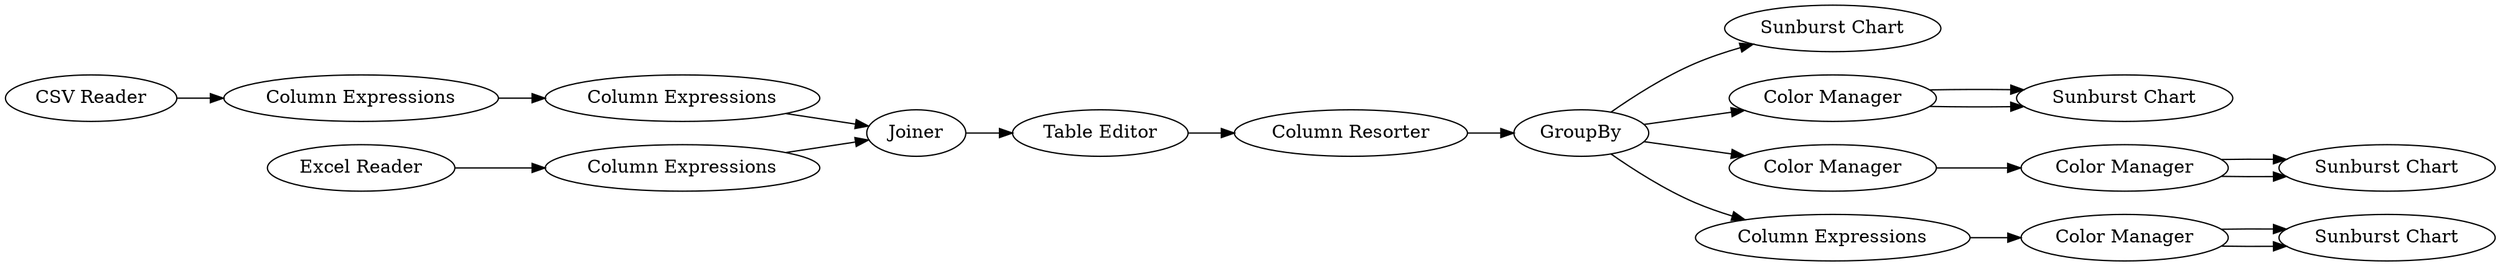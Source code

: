 digraph {
	1 [label="CSV Reader"]
	9 [label="Column Expressions"]
	11 [label="Column Expressions"]
	12 [label="Excel Reader"]
	13 [label=Joiner]
	14 [label="Column Expressions"]
	15 [label="Table Editor"]
	16 [label=GroupBy]
	17 [label="Column Resorter"]
	26 [label="Sunburst Chart"]
	27 [label="Sunburst Chart"]
	28 [label="Color Manager"]
	29 [label="Sunburst Chart"]
	30 [label="Color Manager"]
	31 [label="Color Manager"]
	32 [label="Sunburst Chart"]
	33 [label="Color Manager"]
	34 [label="Column Expressions"]
	1 -> 9
	9 -> 11
	11 -> 13
	12 -> 14
	13 -> 15
	14 -> 13
	15 -> 17
	16 -> 26
	16 -> 28
	16 -> 30
	16 -> 34
	17 -> 16
	28 -> 27
	28 -> 27
	30 -> 31
	31 -> 29
	31 -> 29
	33 -> 32
	33 -> 32
	34 -> 33
	rankdir=LR
}
